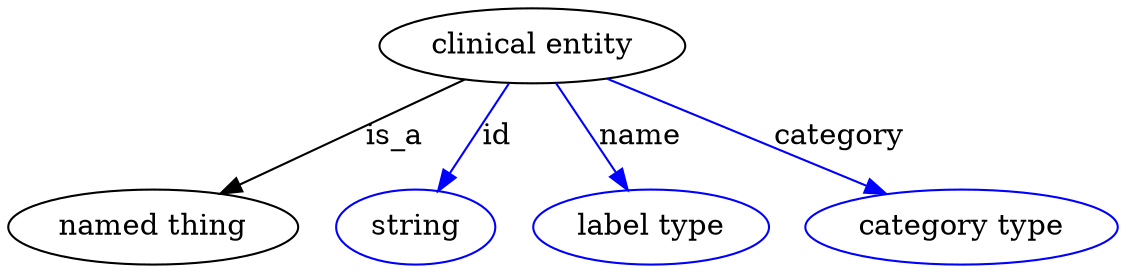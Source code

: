 digraph {
	graph [bb="0,0,433.74,123"];
	node [label="\N"];
	"clinical entity"	[height=0.5,
		label="clinical entity",
		pos="206.25,105",
		width=1.6429];
	"named thing"	[height=0.5,
		pos="55.245,18",
		width=1.5346];
	"clinical entity" -> "named thing"	[label=is_a,
		lp="151.25,61.5",
		pos="e,81.754,33.922 179.25,88.804 154.48,74.86 117.63,54.118 90.537,38.866"];
	id	[color=blue,
		height=0.5,
		label=string,
		pos="159.25,18",
		width=0.84854];
	"clinical entity" -> id	[color=blue,
		label=id,
		lp="191.75,61.5",
		pos="e,168.35,35.469 196.96,87.207 190.22,75.021 180.99,58.318 173.34,44.491",
		style=solid];
	name	[color=blue,
		height=0.5,
		label="label type",
		pos="253.25,18",
		width=1.2638];
	"clinical entity" -> name	[color=blue,
		label=name,
		lp="248.75,61.5",
		pos="e,243.98,35.758 215.53,87.207 222.23,75.099 231.39,58.533 239,44.759",
		style=solid];
	category	[color=blue,
		height=0.5,
		label="category type",
		pos="375.25,18",
		width=1.6249];
	"clinical entity" -> category	[color=blue,
		label=category,
		lp="324.75,61.5",
		pos="e,346.14,33.636 235.68,89.194 263.79,75.056 306.3,53.674 337.02,38.226",
		style=solid];
}
